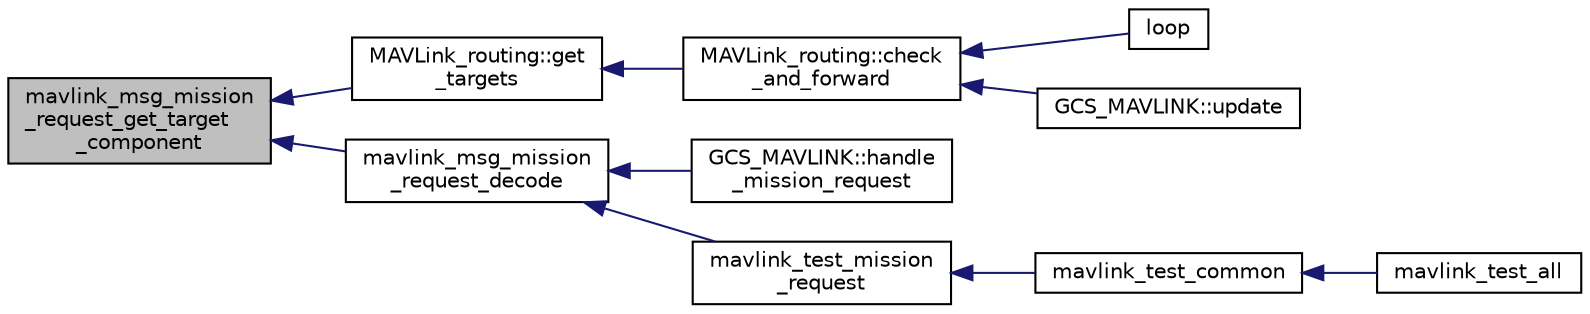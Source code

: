 digraph "mavlink_msg_mission_request_get_target_component"
{
 // INTERACTIVE_SVG=YES
  edge [fontname="Helvetica",fontsize="10",labelfontname="Helvetica",labelfontsize="10"];
  node [fontname="Helvetica",fontsize="10",shape=record];
  rankdir="LR";
  Node1 [label="mavlink_msg_mission\l_request_get_target\l_component",height=0.2,width=0.4,color="black", fillcolor="grey75", style="filled" fontcolor="black"];
  Node1 -> Node2 [dir="back",color="midnightblue",fontsize="10",style="solid",fontname="Helvetica"];
  Node2 [label="MAVLink_routing::get\l_targets",height=0.2,width=0.4,color="black", fillcolor="white", style="filled",URL="$classMAVLink__routing.html#afca07626745616e05d03caf5a0601c2f"];
  Node2 -> Node3 [dir="back",color="midnightblue",fontsize="10",style="solid",fontname="Helvetica"];
  Node3 [label="MAVLink_routing::check\l_and_forward",height=0.2,width=0.4,color="black", fillcolor="white", style="filled",URL="$classMAVLink__routing.html#a474038c8ab695c57e23fb6fec4664947"];
  Node3 -> Node4 [dir="back",color="midnightblue",fontsize="10",style="solid",fontname="Helvetica"];
  Node4 [label="loop",height=0.2,width=0.4,color="black", fillcolor="white", style="filled",URL="$routing_8pde.html#a0b33edabd7f1c4e4a0bf32c67269be2f"];
  Node3 -> Node5 [dir="back",color="midnightblue",fontsize="10",style="solid",fontname="Helvetica"];
  Node5 [label="GCS_MAVLINK::update",height=0.2,width=0.4,color="black", fillcolor="white", style="filled",URL="$classGCS__MAVLINK.html#a7d8788ed53976a200971612229fe2533"];
  Node1 -> Node6 [dir="back",color="midnightblue",fontsize="10",style="solid",fontname="Helvetica"];
  Node6 [label="mavlink_msg_mission\l_request_decode",height=0.2,width=0.4,color="black", fillcolor="white", style="filled",URL="$mavlink__msg__mission__request_8h.html#a343480c76bc247d4b2b7d084f6a827ba",tooltip="Decode a mission_request message into a struct. "];
  Node6 -> Node7 [dir="back",color="midnightblue",fontsize="10",style="solid",fontname="Helvetica"];
  Node7 [label="GCS_MAVLINK::handle\l_mission_request",height=0.2,width=0.4,color="black", fillcolor="white", style="filled",URL="$classGCS__MAVLINK.html#a3904d7894979bcbdc58083f39b1aa8da"];
  Node6 -> Node8 [dir="back",color="midnightblue",fontsize="10",style="solid",fontname="Helvetica"];
  Node8 [label="mavlink_test_mission\l_request",height=0.2,width=0.4,color="black", fillcolor="white", style="filled",URL="$v1_80_2common_2testsuite_8h.html#a08d7ce32c061c773213272afbd40654e"];
  Node8 -> Node9 [dir="back",color="midnightblue",fontsize="10",style="solid",fontname="Helvetica"];
  Node9 [label="mavlink_test_common",height=0.2,width=0.4,color="black", fillcolor="white", style="filled",URL="$v1_80_2common_2testsuite_8h.html#af349432601ac003d2c80a69c100c70a4"];
  Node9 -> Node10 [dir="back",color="midnightblue",fontsize="10",style="solid",fontname="Helvetica"];
  Node10 [label="mavlink_test_all",height=0.2,width=0.4,color="black", fillcolor="white", style="filled",URL="$v1_80_2common_2testsuite_8h.html#a4cc77b6c343679298da5d3c2b4e48759"];
}

